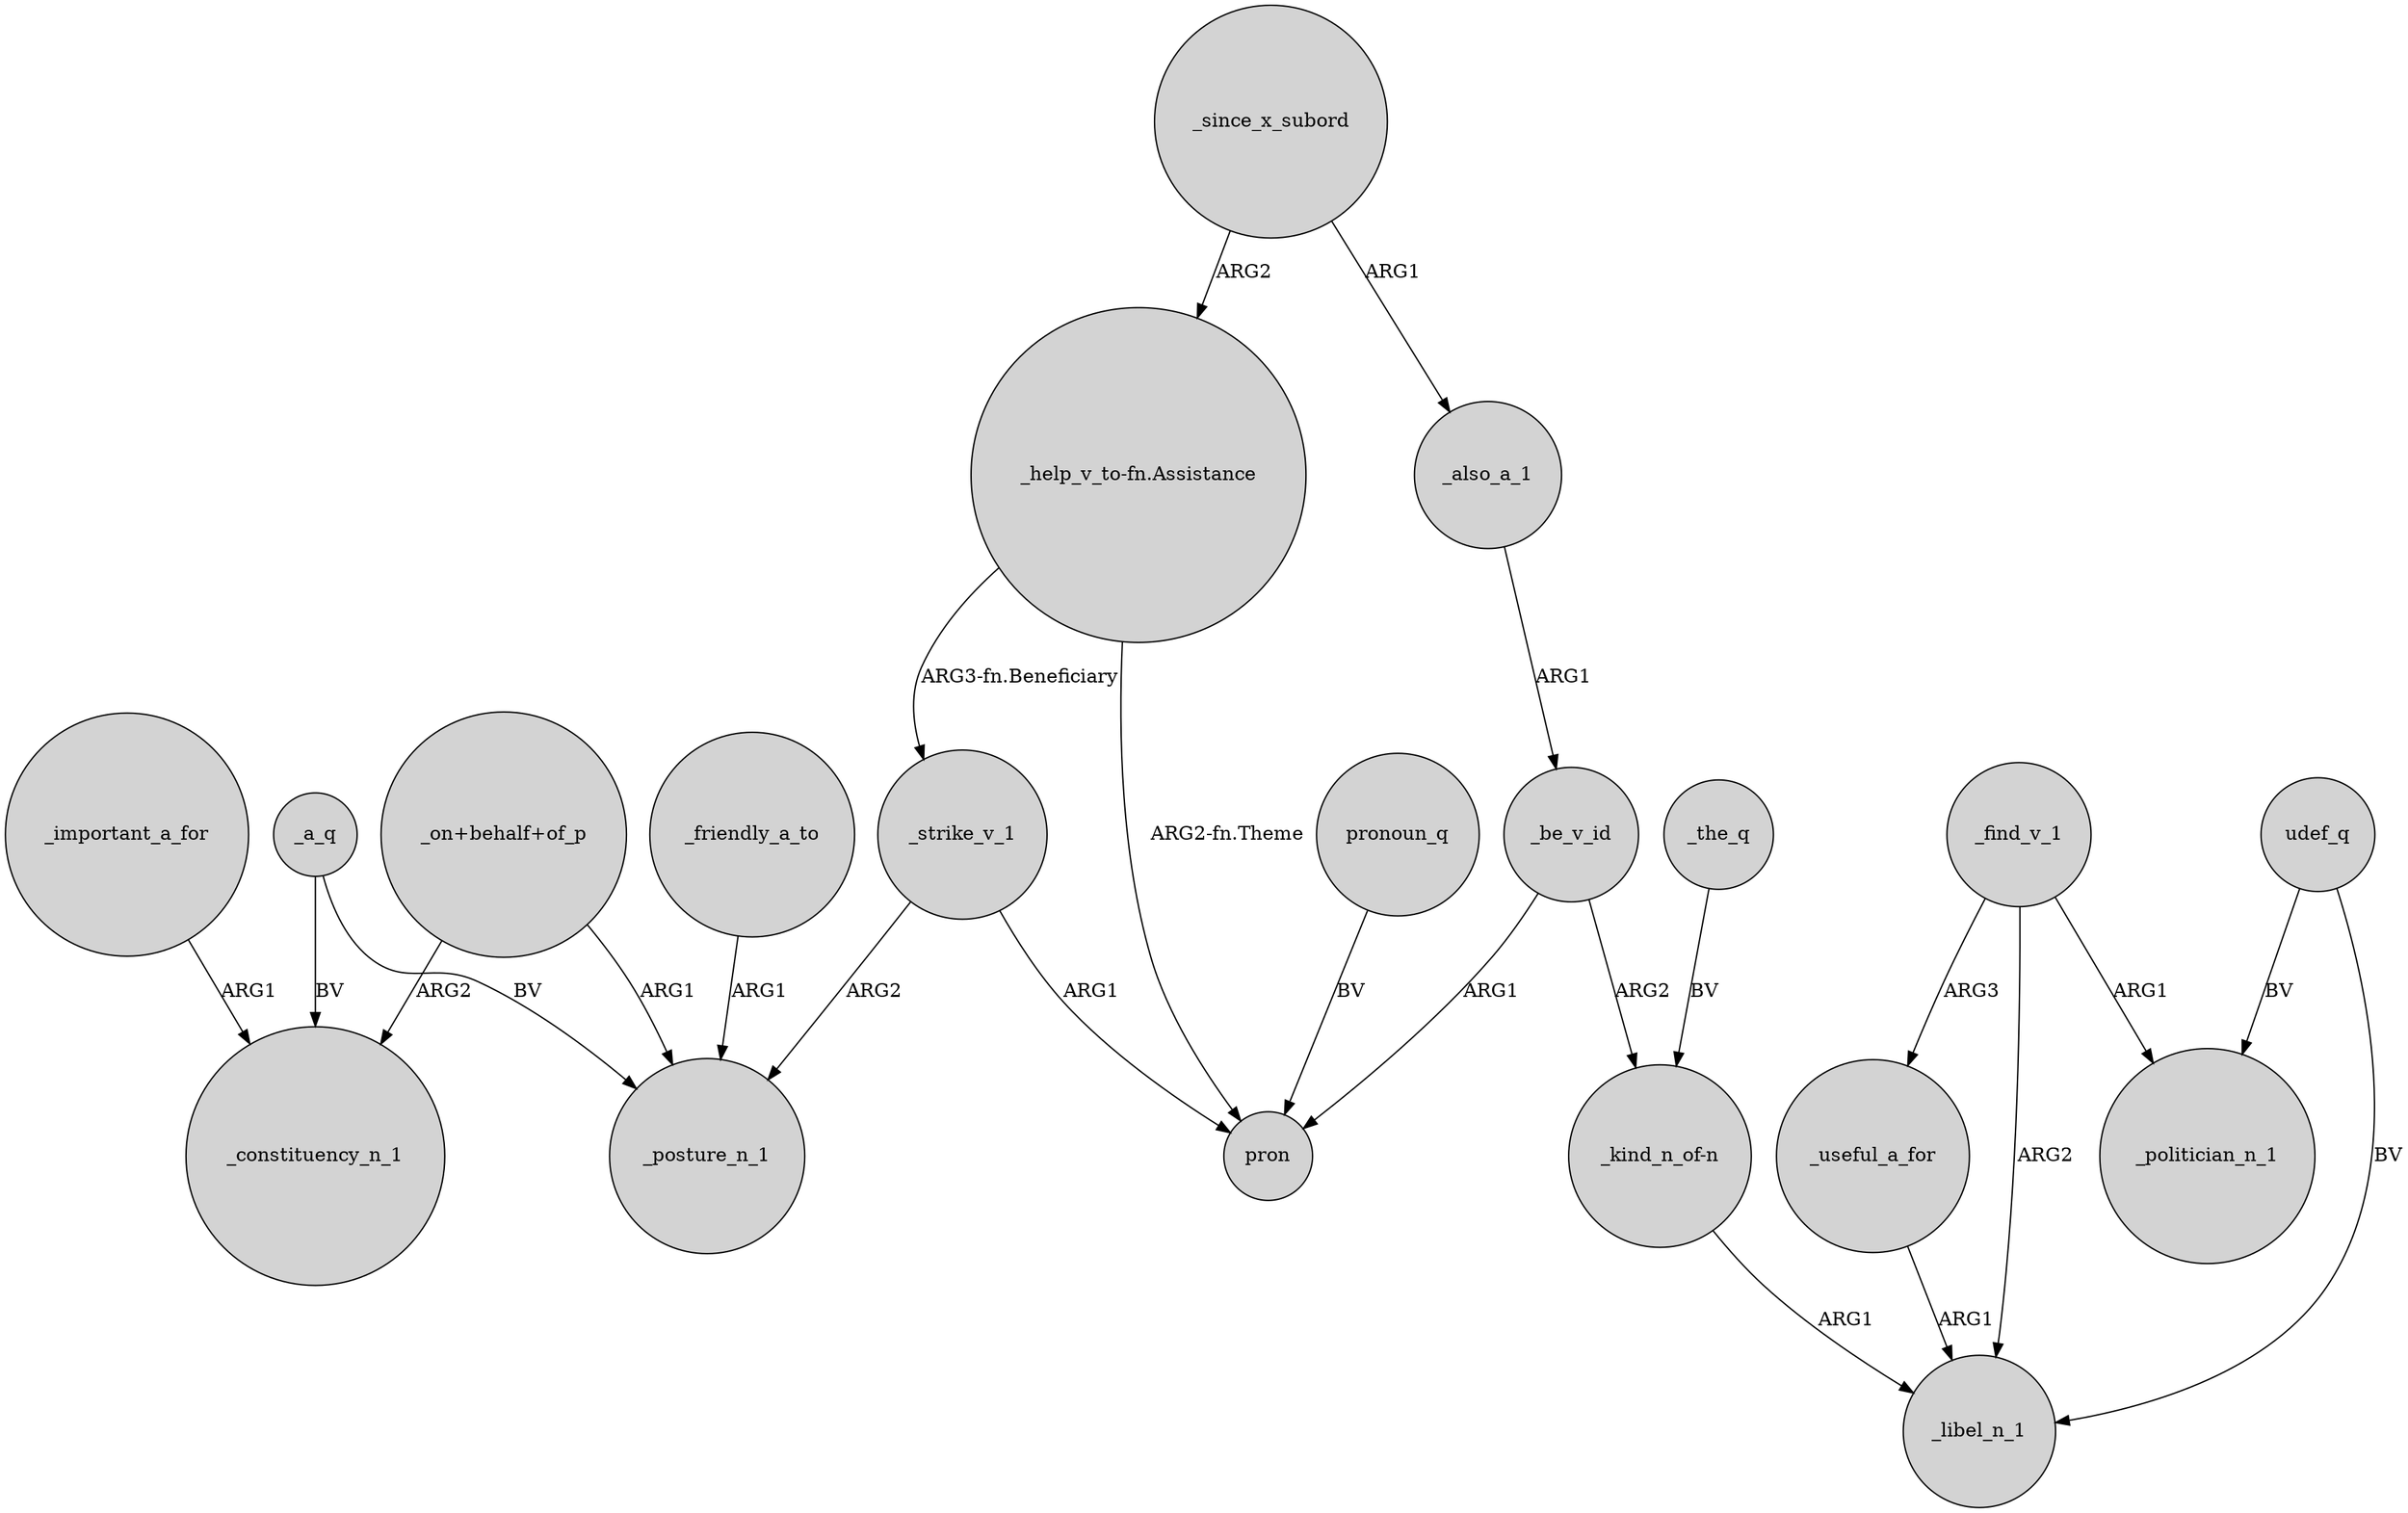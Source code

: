 digraph {
	node [shape=circle style=filled]
	_a_q -> _constituency_n_1 [label=BV]
	_a_q -> _posture_n_1 [label=BV]
	_useful_a_for -> _libel_n_1 [label=ARG1]
	_since_x_subord -> _also_a_1 [label=ARG1]
	_since_x_subord -> "_help_v_to-fn.Assistance" [label=ARG2]
	_important_a_for -> _constituency_n_1 [label=ARG1]
	_be_v_id -> "_kind_n_of-n" [label=ARG2]
	_find_v_1 -> _useful_a_for [label=ARG3]
	_find_v_1 -> _politician_n_1 [label=ARG1]
	_be_v_id -> pron [label=ARG1]
	_friendly_a_to -> _posture_n_1 [label=ARG1]
	udef_q -> _politician_n_1 [label=BV]
	"_help_v_to-fn.Assistance" -> pron [label="ARG2-fn.Theme"]
	_also_a_1 -> _be_v_id [label=ARG1]
	_strike_v_1 -> _posture_n_1 [label=ARG2]
	pronoun_q -> pron [label=BV]
	_strike_v_1 -> pron [label=ARG1]
	udef_q -> _libel_n_1 [label=BV]
	"_on+behalf+of_p" -> _constituency_n_1 [label=ARG2]
	_find_v_1 -> _libel_n_1 [label=ARG2]
	"_kind_n_of-n" -> _libel_n_1 [label=ARG1]
	"_help_v_to-fn.Assistance" -> _strike_v_1 [label="ARG3-fn.Beneficiary"]
	_the_q -> "_kind_n_of-n" [label=BV]
	"_on+behalf+of_p" -> _posture_n_1 [label=ARG1]
}
